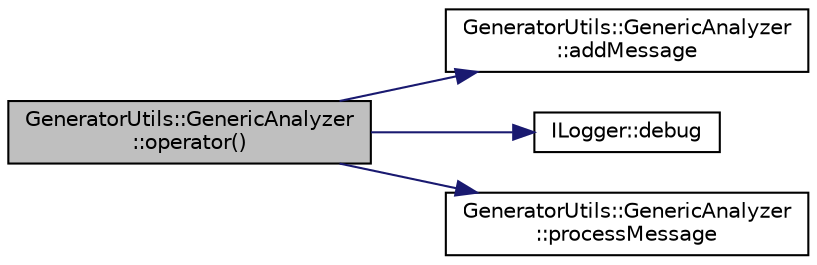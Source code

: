 digraph "GeneratorUtils::GenericAnalyzer::operator()"
{
 // LATEX_PDF_SIZE
  edge [fontname="Helvetica",fontsize="10",labelfontname="Helvetica",labelfontsize="10"];
  node [fontname="Helvetica",fontsize="10",shape=record];
  rankdir="LR";
  Node1 [label="GeneratorUtils::GenericAnalyzer\l::operator()",height=0.2,width=0.4,color="black", fillcolor="grey75", style="filled", fontcolor="black",tooltip=" "];
  Node1 -> Node2 [color="midnightblue",fontsize="10",style="solid",fontname="Helvetica"];
  Node2 [label="GeneratorUtils::GenericAnalyzer\l::addMessage",height=0.2,width=0.4,color="black", fillcolor="white", style="filled",URL="$class_generator_utils_1_1_generic_analyzer.html#a26f653f0d862688b1184401e124696e5",tooltip=" "];
  Node1 -> Node3 [color="midnightblue",fontsize="10",style="solid",fontname="Helvetica"];
  Node3 [label="ILogger::debug",height=0.2,width=0.4,color="black", fillcolor="white", style="filled",URL="$struct_i_logger.html#a72f523de0593fdab9bdd79302a51880e",tooltip=" "];
  Node1 -> Node4 [color="midnightblue",fontsize="10",style="solid",fontname="Helvetica"];
  Node4 [label="GeneratorUtils::GenericAnalyzer\l::processMessage",height=0.2,width=0.4,color="black", fillcolor="white", style="filled",URL="$class_generator_utils_1_1_generic_analyzer.html#a50b6dc94e6f085f0b10ba7c1bc6c8885",tooltip=" "];
}
